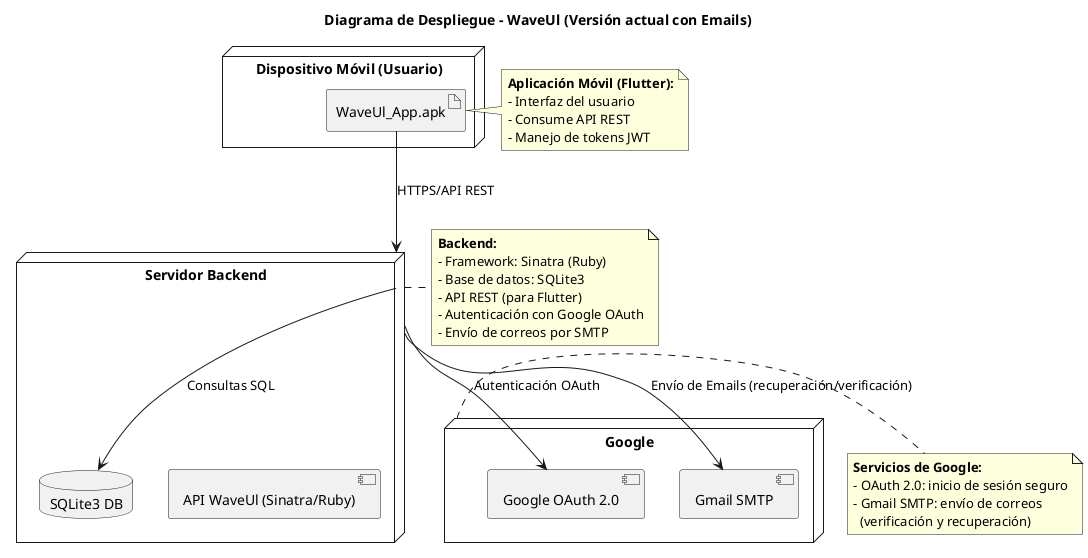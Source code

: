 @startuml
title Diagrama de Despliegue - WaveUl (Versión actual con Emails)

' Nodos principales
node "Dispositivo Móvil (Usuario)" {
  artifact "WaveUl_App.apk" as app
}

node "Servidor Backend" {
  component "API WaveUl (Sinatra/Ruby)"
  database "SQLite3 DB"
}

node "Google" {
  component "Google OAuth 2.0"
  component "Gmail SMTP"
}

' Conexiones entre nodos
app --> "Servidor Backend" : HTTPS/API REST
"Servidor Backend" --> "Google OAuth 2.0" : Autenticación OAuth
"Servidor Backend" --> "SQLite3 DB" : Consultas SQL
"Servidor Backend" --> "Gmail SMTP" : Envío de Emails (recuperación/verificación)

' Notas explicativas
note right of "Servidor Backend"
  **Backend:**
  - Framework: Sinatra (Ruby)
  - Base de datos: SQLite3
  - API REST (para Flutter)
  - Autenticación con Google OAuth
  - Envío de correos por SMTP
end note

note right of "Google"
  **Servicios de Google:**
  - OAuth 2.0: inicio de sesión seguro
  - Gmail SMTP: envío de correos
    (verificación y recuperación)
end note

note right of app
  **Aplicación Móvil (Flutter):**
  - Interfaz del usuario
  - Consume API REST
  - Manejo de tokens JWT
end note

@enduml

